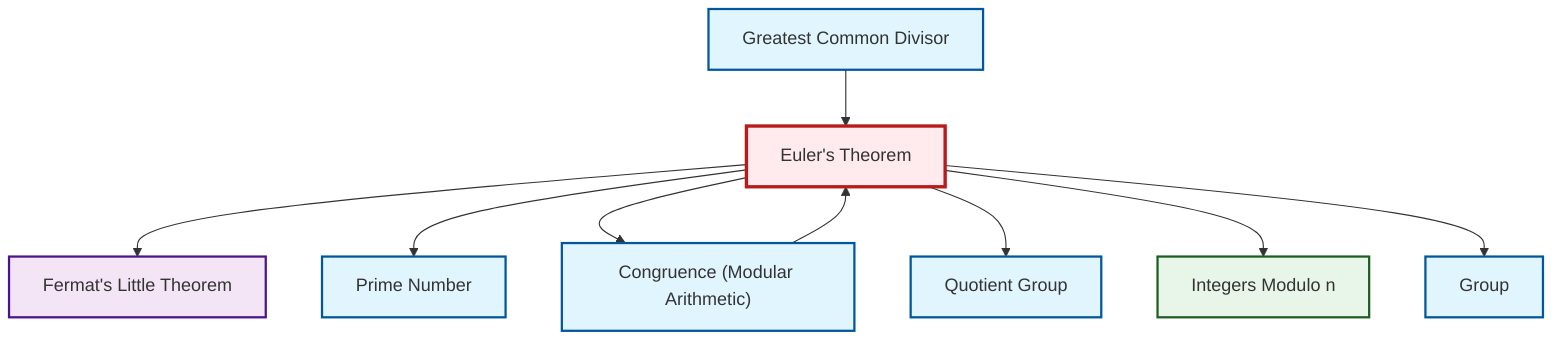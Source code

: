graph TD
    classDef definition fill:#e1f5fe,stroke:#01579b,stroke-width:2px
    classDef theorem fill:#f3e5f5,stroke:#4a148c,stroke-width:2px
    classDef axiom fill:#fff3e0,stroke:#e65100,stroke-width:2px
    classDef example fill:#e8f5e9,stroke:#1b5e20,stroke-width:2px
    classDef current fill:#ffebee,stroke:#b71c1c,stroke-width:3px
    thm-euler["Euler's Theorem"]:::theorem
    def-congruence["Congruence (Modular Arithmetic)"]:::definition
    def-group["Group"]:::definition
    def-prime["Prime Number"]:::definition
    thm-fermat-little["Fermat's Little Theorem"]:::theorem
    def-gcd["Greatest Common Divisor"]:::definition
    ex-quotient-integers-mod-n["Integers Modulo n"]:::example
    def-quotient-group["Quotient Group"]:::definition
    thm-euler --> thm-fermat-little
    def-gcd --> thm-euler
    thm-euler --> def-prime
    thm-euler --> def-congruence
    thm-euler --> def-quotient-group
    thm-euler --> ex-quotient-integers-mod-n
    def-congruence --> thm-euler
    thm-euler --> def-group
    class thm-euler current